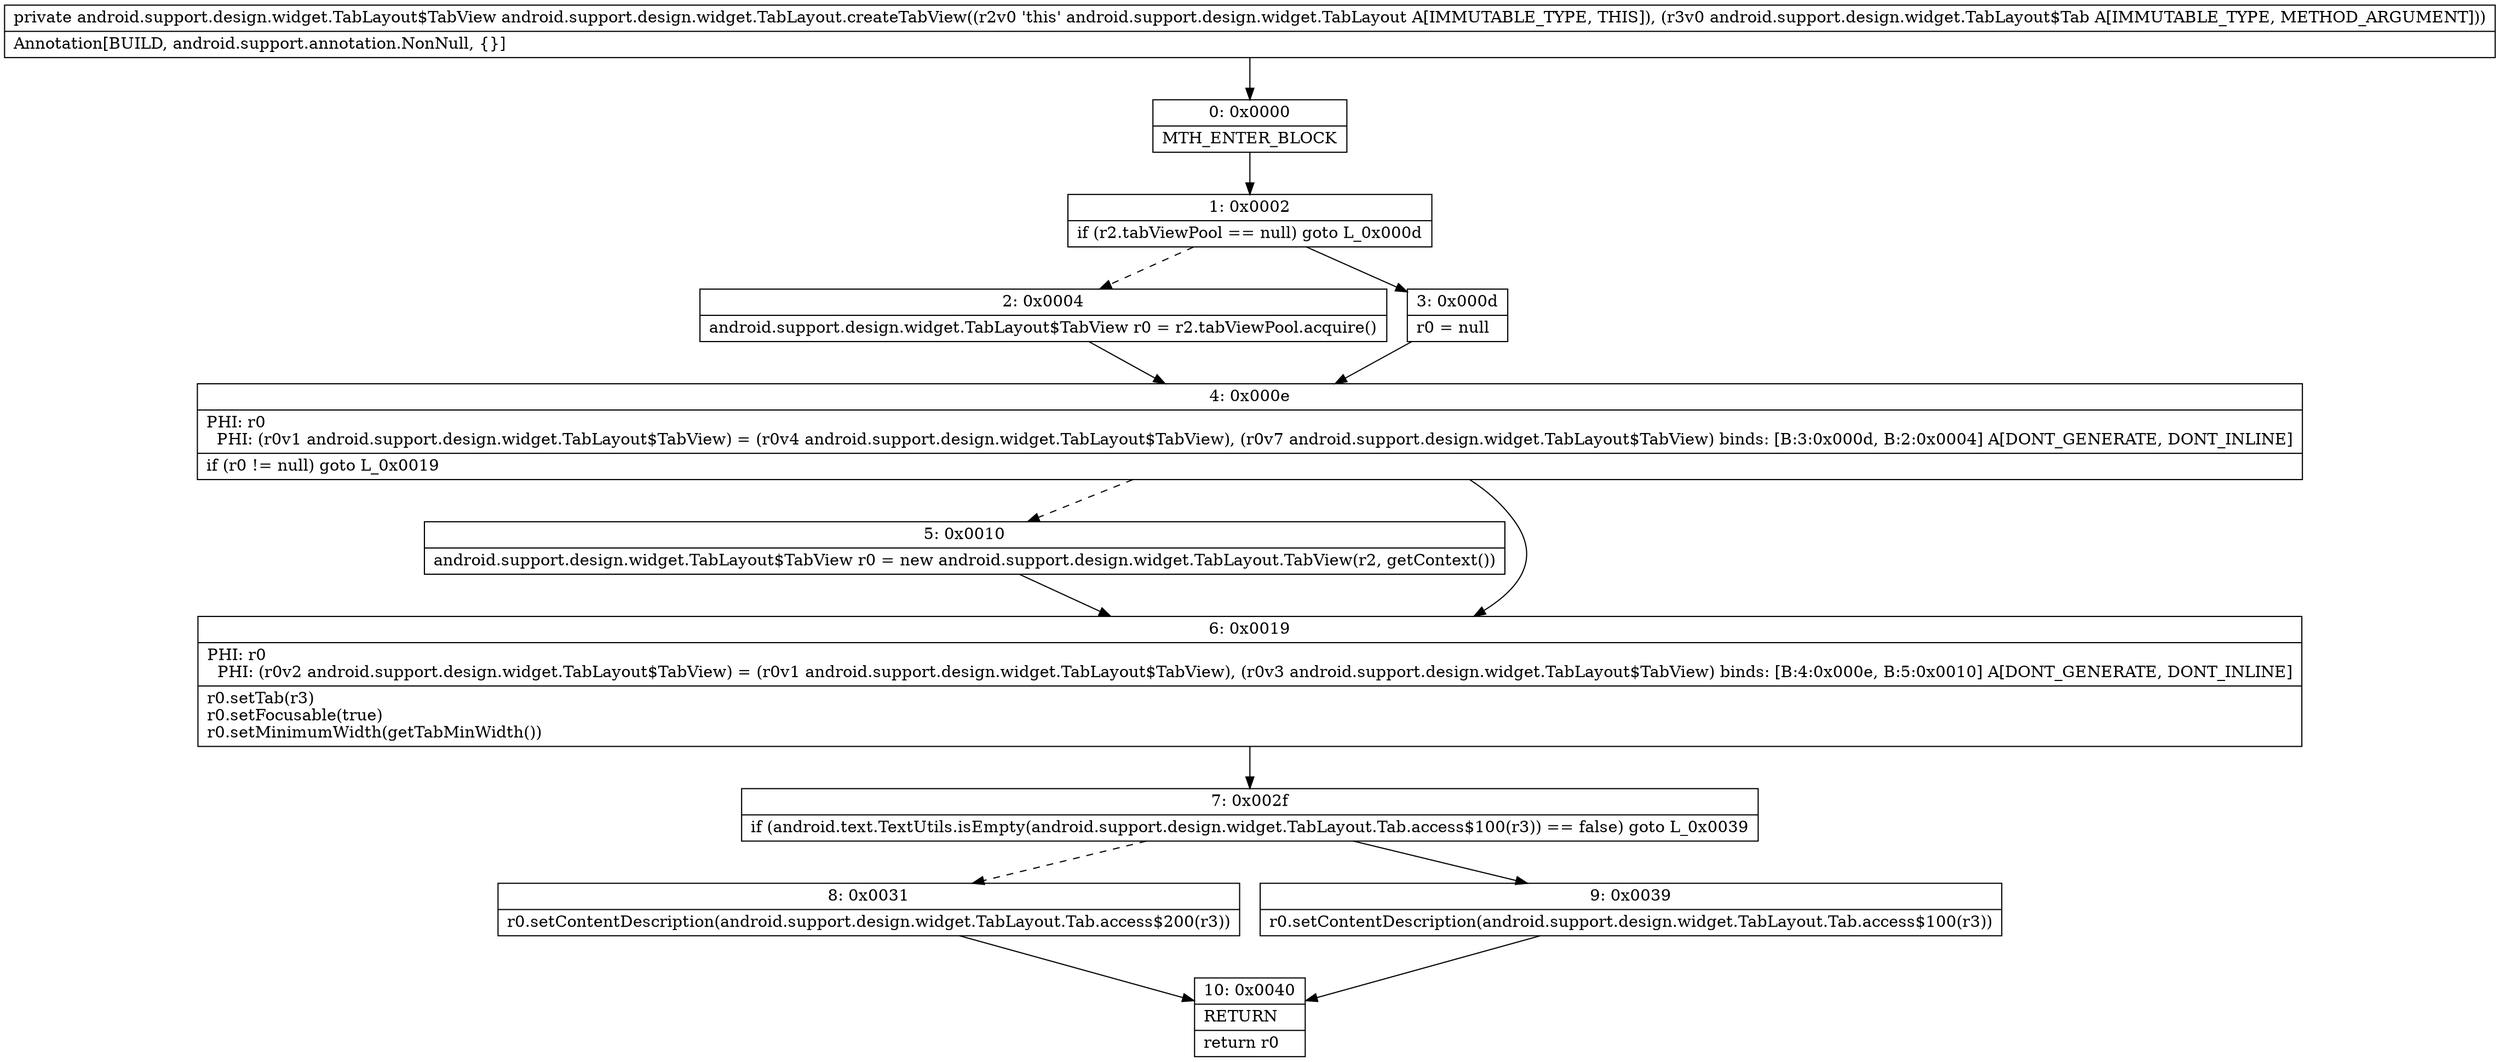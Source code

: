 digraph "CFG forandroid.support.design.widget.TabLayout.createTabView(Landroid\/support\/design\/widget\/TabLayout$Tab;)Landroid\/support\/design\/widget\/TabLayout$TabView;" {
Node_0 [shape=record,label="{0\:\ 0x0000|MTH_ENTER_BLOCK\l}"];
Node_1 [shape=record,label="{1\:\ 0x0002|if (r2.tabViewPool == null) goto L_0x000d\l}"];
Node_2 [shape=record,label="{2\:\ 0x0004|android.support.design.widget.TabLayout$TabView r0 = r2.tabViewPool.acquire()\l}"];
Node_3 [shape=record,label="{3\:\ 0x000d|r0 = null\l}"];
Node_4 [shape=record,label="{4\:\ 0x000e|PHI: r0 \l  PHI: (r0v1 android.support.design.widget.TabLayout$TabView) = (r0v4 android.support.design.widget.TabLayout$TabView), (r0v7 android.support.design.widget.TabLayout$TabView) binds: [B:3:0x000d, B:2:0x0004] A[DONT_GENERATE, DONT_INLINE]\l|if (r0 != null) goto L_0x0019\l}"];
Node_5 [shape=record,label="{5\:\ 0x0010|android.support.design.widget.TabLayout$TabView r0 = new android.support.design.widget.TabLayout.TabView(r2, getContext())\l}"];
Node_6 [shape=record,label="{6\:\ 0x0019|PHI: r0 \l  PHI: (r0v2 android.support.design.widget.TabLayout$TabView) = (r0v1 android.support.design.widget.TabLayout$TabView), (r0v3 android.support.design.widget.TabLayout$TabView) binds: [B:4:0x000e, B:5:0x0010] A[DONT_GENERATE, DONT_INLINE]\l|r0.setTab(r3)\lr0.setFocusable(true)\lr0.setMinimumWidth(getTabMinWidth())\l}"];
Node_7 [shape=record,label="{7\:\ 0x002f|if (android.text.TextUtils.isEmpty(android.support.design.widget.TabLayout.Tab.access$100(r3)) == false) goto L_0x0039\l}"];
Node_8 [shape=record,label="{8\:\ 0x0031|r0.setContentDescription(android.support.design.widget.TabLayout.Tab.access$200(r3))\l}"];
Node_9 [shape=record,label="{9\:\ 0x0039|r0.setContentDescription(android.support.design.widget.TabLayout.Tab.access$100(r3))\l}"];
Node_10 [shape=record,label="{10\:\ 0x0040|RETURN\l|return r0\l}"];
MethodNode[shape=record,label="{private android.support.design.widget.TabLayout$TabView android.support.design.widget.TabLayout.createTabView((r2v0 'this' android.support.design.widget.TabLayout A[IMMUTABLE_TYPE, THIS]), (r3v0 android.support.design.widget.TabLayout$Tab A[IMMUTABLE_TYPE, METHOD_ARGUMENT]))  | Annotation[BUILD, android.support.annotation.NonNull, \{\}]\l}"];
MethodNode -> Node_0;
Node_0 -> Node_1;
Node_1 -> Node_2[style=dashed];
Node_1 -> Node_3;
Node_2 -> Node_4;
Node_3 -> Node_4;
Node_4 -> Node_5[style=dashed];
Node_4 -> Node_6;
Node_5 -> Node_6;
Node_6 -> Node_7;
Node_7 -> Node_8[style=dashed];
Node_7 -> Node_9;
Node_8 -> Node_10;
Node_9 -> Node_10;
}

